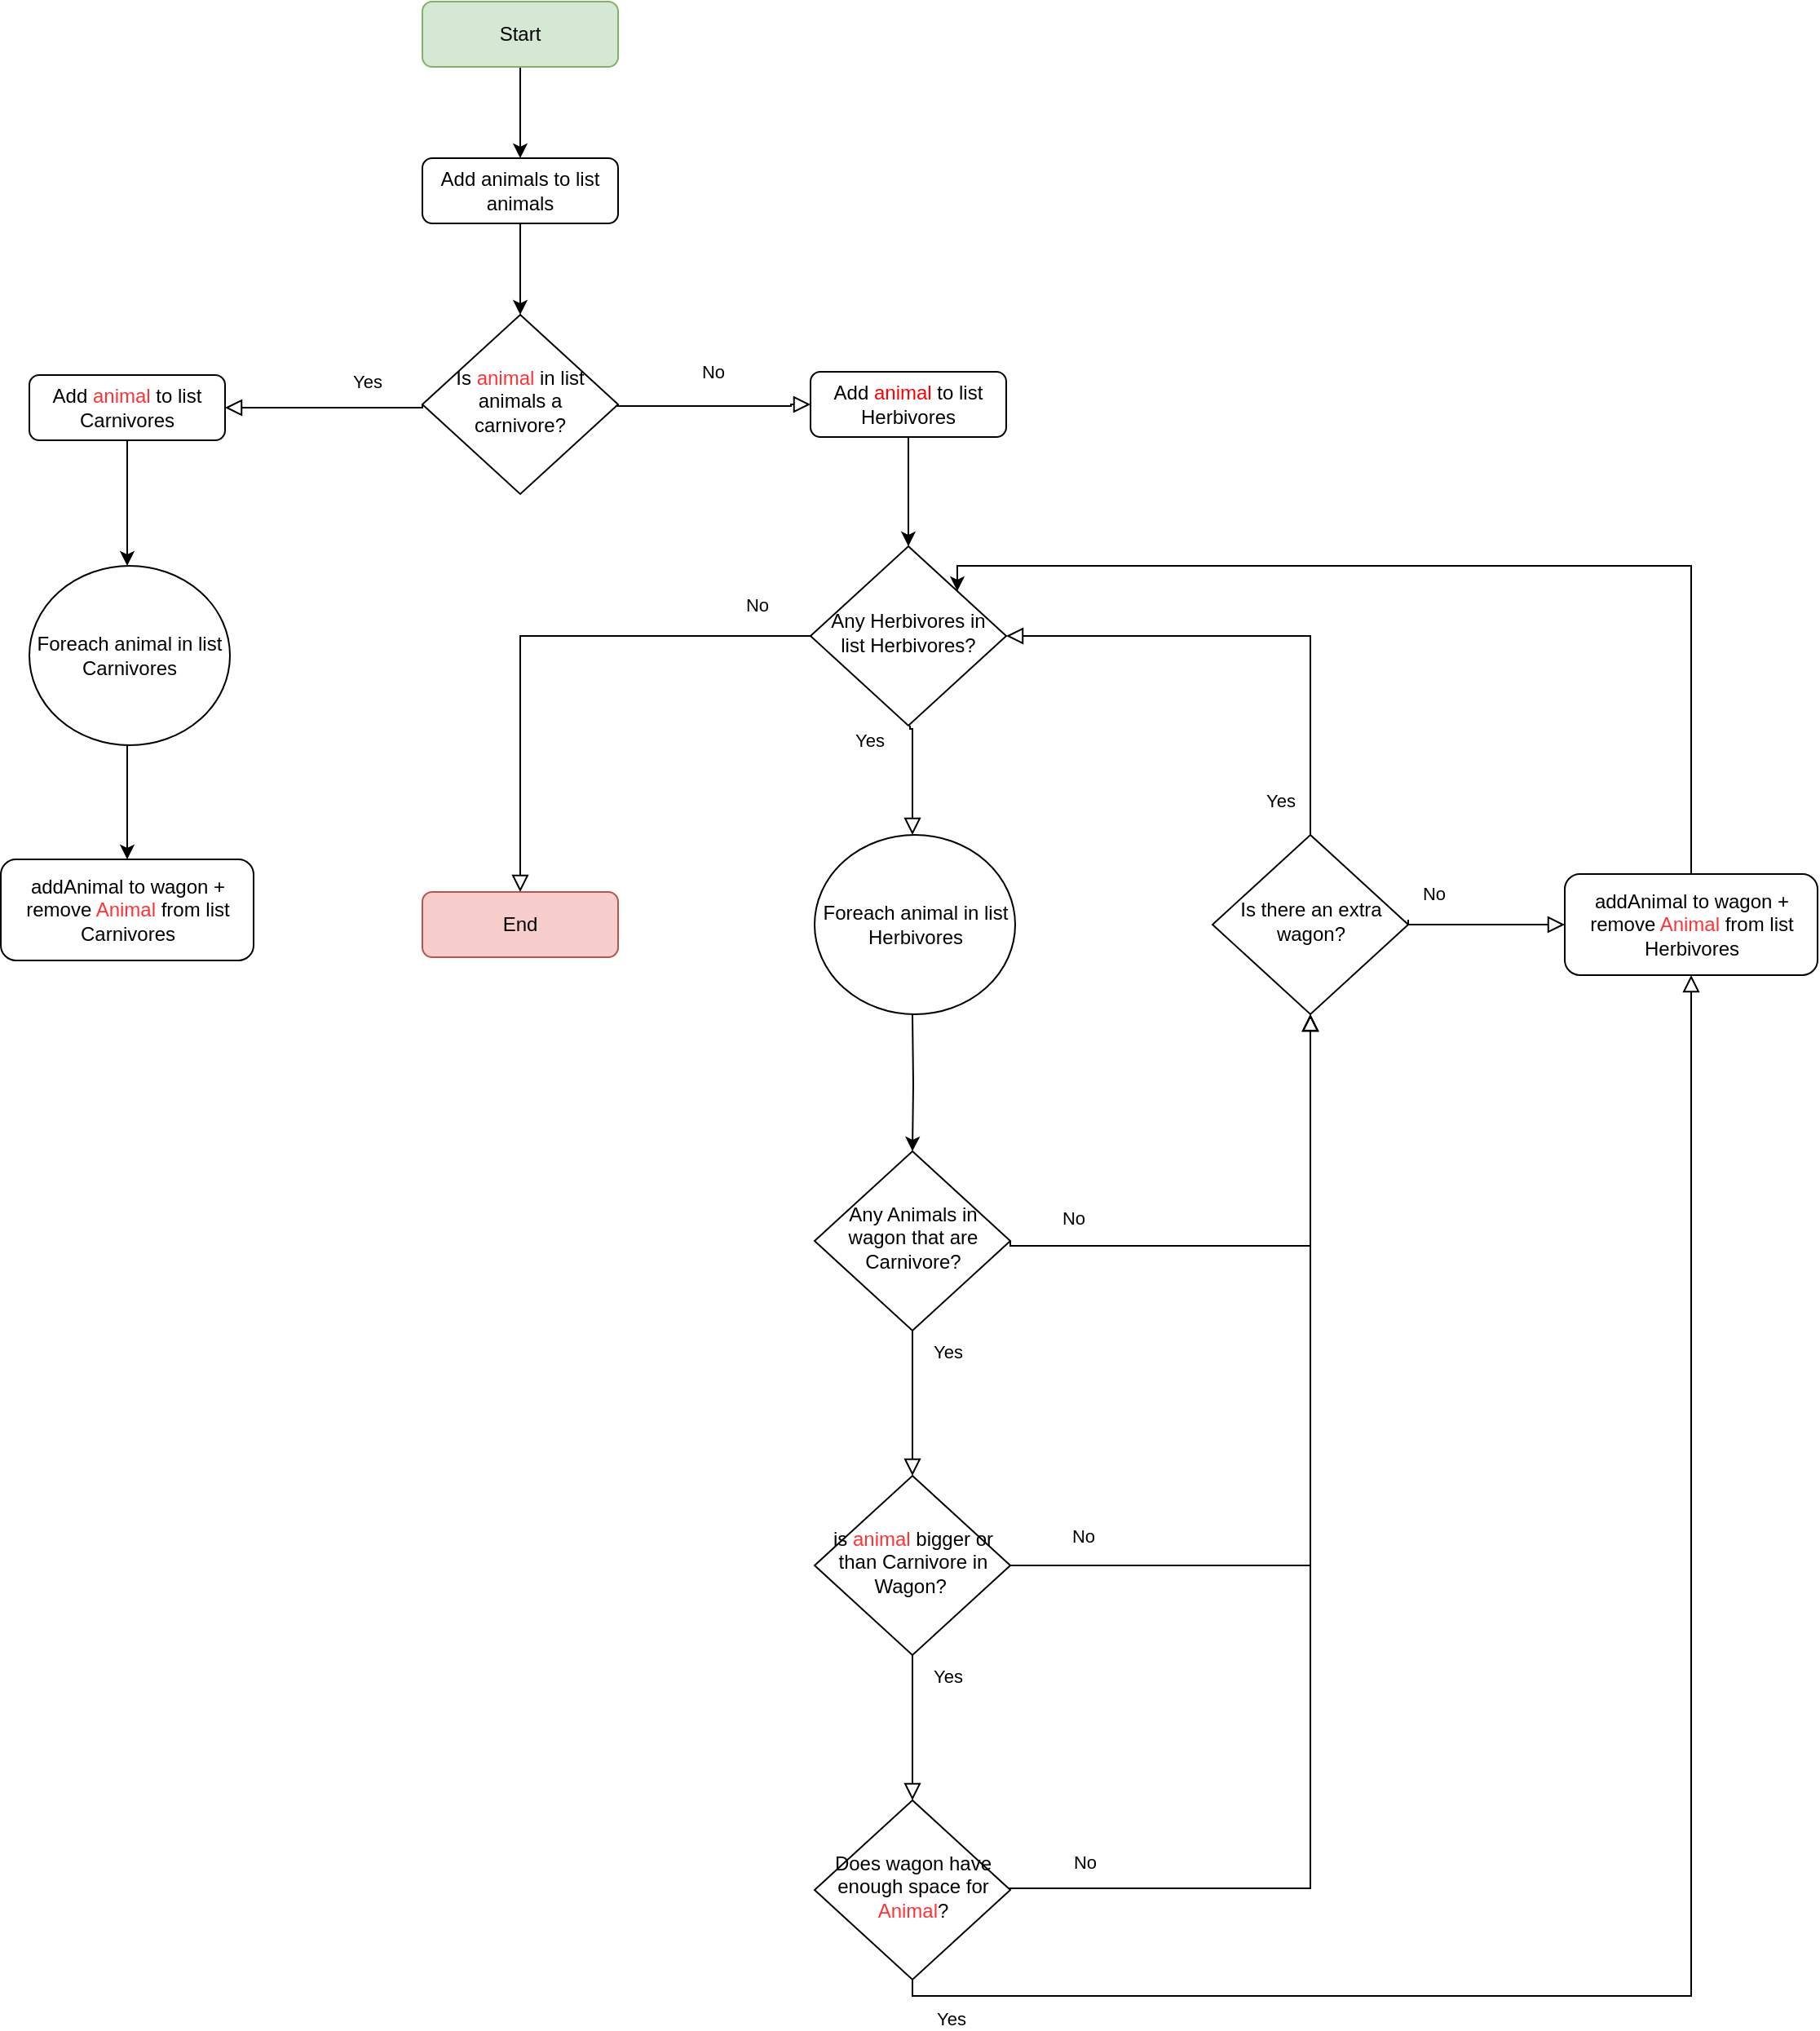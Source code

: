 <mxfile version="18.0.7" type="device"><diagram id="C5RBs43oDa-KdzZeNtuy" name="Page-1"><mxGraphModel dx="1599" dy="2456" grid="0" gridSize="10" guides="1" tooltips="1" connect="1" arrows="1" fold="1" page="1" pageScale="1" pageWidth="827" pageHeight="1169" math="0" shadow="0"><root><mxCell id="WIyWlLk6GJQsqaUBKTNV-0"/><mxCell id="WIyWlLk6GJQsqaUBKTNV-1" parent="WIyWlLk6GJQsqaUBKTNV-0"/><mxCell id="zPwgkGLQ1W0hF-BKQXLD-33" style="edgeStyle=orthogonalEdgeStyle;rounded=0;orthogonalLoop=1;jettySize=auto;html=1;entryX=0.5;entryY=0;entryDx=0;entryDy=0;fontColor=#000000;" edge="1" parent="WIyWlLk6GJQsqaUBKTNV-1" source="I2GYmeGurqsiF2GOW9rV-10" target="I2GYmeGurqsiF2GOW9rV-21"><mxGeometry relative="1" as="geometry"/></mxCell><mxCell id="I2GYmeGurqsiF2GOW9rV-10" value="Start" style="rounded=1;whiteSpace=wrap;html=1;fontSize=12;glass=0;strokeWidth=1;shadow=0;fillColor=#d5e8d4;strokeColor=#82b366;" parent="WIyWlLk6GJQsqaUBKTNV-1" vertex="1"><mxGeometry x="1382" y="-77" width="120" height="40" as="geometry"/></mxCell><mxCell id="I2GYmeGurqsiF2GOW9rV-20" value="Is &lt;font color=&quot;#ff3333&quot;&gt;animal &lt;/font&gt;in list animals a carnivore?" style="rhombus;whiteSpace=wrap;html=1;shadow=0;fontFamily=Helvetica;fontSize=12;align=center;strokeWidth=1;spacing=6;spacingTop=-4;" parent="WIyWlLk6GJQsqaUBKTNV-1" vertex="1"><mxGeometry x="1382" y="115" width="120" height="110" as="geometry"/></mxCell><mxCell id="zPwgkGLQ1W0hF-BKQXLD-34" style="edgeStyle=orthogonalEdgeStyle;rounded=0;orthogonalLoop=1;jettySize=auto;html=1;fontColor=#000000;" edge="1" parent="WIyWlLk6GJQsqaUBKTNV-1" source="I2GYmeGurqsiF2GOW9rV-21" target="I2GYmeGurqsiF2GOW9rV-20"><mxGeometry relative="1" as="geometry"/></mxCell><mxCell id="I2GYmeGurqsiF2GOW9rV-21" value="Add animals to list animals" style="rounded=1;whiteSpace=wrap;html=1;fontSize=12;glass=0;strokeWidth=1;shadow=0;" parent="WIyWlLk6GJQsqaUBKTNV-1" vertex="1"><mxGeometry x="1382" y="19" width="120" height="40" as="geometry"/></mxCell><mxCell id="I2GYmeGurqsiF2GOW9rV-23" value="Yes" style="rounded=0;html=1;jettySize=auto;orthogonalLoop=1;fontSize=11;endArrow=block;endFill=0;endSize=8;strokeWidth=1;shadow=0;labelBackgroundColor=none;edgeStyle=orthogonalEdgeStyle;exitX=0;exitY=0.5;exitDx=0;exitDy=0;entryX=1;entryY=0.5;entryDx=0;entryDy=0;" parent="WIyWlLk6GJQsqaUBKTNV-1" source="I2GYmeGurqsiF2GOW9rV-20" target="I2GYmeGurqsiF2GOW9rV-24" edge="1"><mxGeometry x="-0.431" y="-16" relative="1" as="geometry"><mxPoint x="-1" as="offset"/><mxPoint x="1186" y="172" as="sourcePoint"/><mxPoint x="1261" y="172" as="targetPoint"/><Array as="points"><mxPoint x="1382" y="172"/></Array></mxGeometry></mxCell><mxCell id="I2GYmeGurqsiF2GOW9rV-29" style="edgeStyle=orthogonalEdgeStyle;rounded=0;orthogonalLoop=1;jettySize=auto;html=1;entryX=0.5;entryY=0;entryDx=0;entryDy=0;" parent="WIyWlLk6GJQsqaUBKTNV-1" source="I2GYmeGurqsiF2GOW9rV-24" edge="1"><mxGeometry relative="1" as="geometry"><mxPoint x="1201" y="269" as="targetPoint"/></mxGeometry></mxCell><mxCell id="I2GYmeGurqsiF2GOW9rV-24" value="Add &lt;font color=&quot;#ff3333&quot;&gt;animal &lt;/font&gt;to list Carnivores" style="rounded=1;whiteSpace=wrap;html=1;fontSize=12;glass=0;strokeWidth=1;shadow=0;" parent="WIyWlLk6GJQsqaUBKTNV-1" vertex="1"><mxGeometry x="1141" y="152" width="120" height="40" as="geometry"/></mxCell><mxCell id="I2GYmeGurqsiF2GOW9rV-25" value="No" style="rounded=0;html=1;jettySize=auto;orthogonalLoop=1;fontSize=11;endArrow=block;endFill=0;endSize=8;strokeWidth=1;shadow=0;labelBackgroundColor=none;edgeStyle=orthogonalEdgeStyle;exitX=1;exitY=0.5;exitDx=0;exitDy=0;entryX=0;entryY=0.5;entryDx=0;entryDy=0;" parent="WIyWlLk6GJQsqaUBKTNV-1" source="I2GYmeGurqsiF2GOW9rV-20" target="I2GYmeGurqsiF2GOW9rV-26" edge="1"><mxGeometry y="21" relative="1" as="geometry"><mxPoint x="-1" as="offset"/><mxPoint x="1528" y="171.29" as="sourcePoint"/><mxPoint x="1618" y="171.29" as="targetPoint"/><Array as="points"><mxPoint x="1608" y="171"/></Array></mxGeometry></mxCell><mxCell id="zPwgkGLQ1W0hF-BKQXLD-25" style="edgeStyle=orthogonalEdgeStyle;rounded=0;orthogonalLoop=1;jettySize=auto;html=1;fontColor=#000000;" edge="1" parent="WIyWlLk6GJQsqaUBKTNV-1" source="I2GYmeGurqsiF2GOW9rV-26" target="zPwgkGLQ1W0hF-BKQXLD-23"><mxGeometry relative="1" as="geometry"/></mxCell><mxCell id="I2GYmeGurqsiF2GOW9rV-26" value="Add &lt;font color=&quot;#ff0000&quot;&gt;animal &lt;/font&gt;to list Herbivores" style="rounded=1;whiteSpace=wrap;html=1;fontSize=12;glass=0;strokeWidth=1;shadow=0;" parent="WIyWlLk6GJQsqaUBKTNV-1" vertex="1"><mxGeometry x="1620" y="150" width="120" height="40" as="geometry"/></mxCell><mxCell id="I2GYmeGurqsiF2GOW9rV-30" style="edgeStyle=orthogonalEdgeStyle;rounded=0;orthogonalLoop=1;jettySize=auto;html=1;entryX=0.5;entryY=0;entryDx=0;entryDy=0;" parent="WIyWlLk6GJQsqaUBKTNV-1" edge="1"><mxGeometry relative="1" as="geometry"><mxPoint x="1201" y="379" as="sourcePoint"/><mxPoint x="1201" y="449" as="targetPoint"/></mxGeometry></mxCell><mxCell id="zPwgkGLQ1W0hF-BKQXLD-22" style="edgeStyle=orthogonalEdgeStyle;rounded=0;orthogonalLoop=1;jettySize=auto;html=1;fontColor=#000000;" edge="1" parent="WIyWlLk6GJQsqaUBKTNV-1" target="zPwgkGLQ1W0hF-BKQXLD-0"><mxGeometry relative="1" as="geometry"><mxPoint x="1682.5" y="544" as="sourcePoint"/></mxGeometry></mxCell><mxCell id="zPwgkGLQ1W0hF-BKQXLD-0" value="Any Animals in wagon that are Carnivore?" style="rhombus;whiteSpace=wrap;html=1;shadow=0;fontFamily=Helvetica;fontSize=12;align=center;strokeWidth=1;spacing=6;spacingTop=-4;" vertex="1" parent="WIyWlLk6GJQsqaUBKTNV-1"><mxGeometry x="1622.5" y="628" width="120" height="110" as="geometry"/></mxCell><mxCell id="zPwgkGLQ1W0hF-BKQXLD-2" value="No" style="edgeStyle=orthogonalEdgeStyle;rounded=0;html=1;jettySize=auto;orthogonalLoop=1;fontSize=11;endArrow=block;endFill=0;endSize=8;strokeWidth=1;shadow=0;labelBackgroundColor=none;exitX=1;exitY=0.5;exitDx=0;exitDy=0;entryX=0.5;entryY=1;entryDx=0;entryDy=0;" edge="1" parent="WIyWlLk6GJQsqaUBKTNV-1" source="zPwgkGLQ1W0hF-BKQXLD-0" target="zPwgkGLQ1W0hF-BKQXLD-16"><mxGeometry x="-0.751" y="17" relative="1" as="geometry"><mxPoint as="offset"/><mxPoint x="1762.5" y="685" as="sourcePoint"/><mxPoint x="1877.5" y="686" as="targetPoint"/><Array as="points"><mxPoint x="1742.5" y="686"/><mxPoint x="1926.5" y="686"/></Array></mxGeometry></mxCell><mxCell id="zPwgkGLQ1W0hF-BKQXLD-4" value="Yes" style="rounded=0;html=1;jettySize=auto;orthogonalLoop=1;fontSize=11;endArrow=block;endFill=0;endSize=8;strokeWidth=1;shadow=0;labelBackgroundColor=none;edgeStyle=orthogonalEdgeStyle;exitX=0.5;exitY=1;exitDx=0;exitDy=0;" edge="1" parent="WIyWlLk6GJQsqaUBKTNV-1" source="zPwgkGLQ1W0hF-BKQXLD-0" target="zPwgkGLQ1W0hF-BKQXLD-5"><mxGeometry x="-0.705" y="21" relative="1" as="geometry"><mxPoint as="offset"/><mxPoint x="1696.5" y="773" as="sourcePoint"/><mxPoint x="1682.5" y="826" as="targetPoint"/><Array as="points"/></mxGeometry></mxCell><mxCell id="zPwgkGLQ1W0hF-BKQXLD-5" value="is &lt;font color=&quot;#ff3333&quot;&gt;animal &lt;/font&gt;bigger or than Carnivore in Wagon?&amp;nbsp;" style="rhombus;whiteSpace=wrap;html=1;shadow=0;fontFamily=Helvetica;fontSize=12;align=center;strokeWidth=1;spacing=6;spacingTop=-4;" vertex="1" parent="WIyWlLk6GJQsqaUBKTNV-1"><mxGeometry x="1622.5" y="827" width="120" height="110" as="geometry"/></mxCell><mxCell id="zPwgkGLQ1W0hF-BKQXLD-8" value="No" style="edgeStyle=orthogonalEdgeStyle;rounded=0;html=1;jettySize=auto;orthogonalLoop=1;fontSize=11;endArrow=block;endFill=0;endSize=8;strokeWidth=1;shadow=0;labelBackgroundColor=none;exitX=1;exitY=0.5;exitDx=0;exitDy=0;entryX=0.5;entryY=1;entryDx=0;entryDy=0;" edge="1" parent="WIyWlLk6GJQsqaUBKTNV-1" source="zPwgkGLQ1W0hF-BKQXLD-5" target="zPwgkGLQ1W0hF-BKQXLD-16"><mxGeometry x="-0.829" y="18" relative="1" as="geometry"><mxPoint as="offset"/><mxPoint x="1767.5" y="880.5" as="sourcePoint"/><mxPoint x="1877.5" y="884" as="targetPoint"/><Array as="points"><mxPoint x="1926.5" y="882"/></Array></mxGeometry></mxCell><mxCell id="zPwgkGLQ1W0hF-BKQXLD-10" value="Yes" style="rounded=0;html=1;jettySize=auto;orthogonalLoop=1;fontSize=11;endArrow=block;endFill=0;endSize=8;strokeWidth=1;shadow=0;labelBackgroundColor=none;edgeStyle=orthogonalEdgeStyle;exitX=0.5;exitY=1;exitDx=0;exitDy=0;entryX=0.5;entryY=0;entryDx=0;entryDy=0;" edge="1" parent="WIyWlLk6GJQsqaUBKTNV-1" source="zPwgkGLQ1W0hF-BKQXLD-5"><mxGeometry x="-0.705" y="21" relative="1" as="geometry"><mxPoint as="offset"/><mxPoint x="1682" y="941" as="sourcePoint"/><mxPoint x="1682.5" y="1026" as="targetPoint"/><Array as="points"/></mxGeometry></mxCell><mxCell id="zPwgkGLQ1W0hF-BKQXLD-12" value="Does wagon have enough space for &lt;font color=&quot;#ff3333&quot;&gt;Animal&lt;/font&gt;?" style="rhombus;whiteSpace=wrap;html=1;shadow=0;fontFamily=Helvetica;fontSize=12;align=center;strokeWidth=1;spacing=6;spacingTop=-4;" vertex="1" parent="WIyWlLk6GJQsqaUBKTNV-1"><mxGeometry x="1622.5" y="1026" width="120" height="110" as="geometry"/></mxCell><mxCell id="zPwgkGLQ1W0hF-BKQXLD-13" value="No" style="edgeStyle=orthogonalEdgeStyle;rounded=0;html=1;jettySize=auto;orthogonalLoop=1;fontSize=11;endArrow=block;endFill=0;endSize=8;strokeWidth=1;shadow=0;labelBackgroundColor=none;entryX=0.5;entryY=1;entryDx=0;entryDy=0;" edge="1" parent="WIyWlLk6GJQsqaUBKTNV-1" source="zPwgkGLQ1W0hF-BKQXLD-12" target="zPwgkGLQ1W0hF-BKQXLD-16"><mxGeometry x="-0.87" y="16" relative="1" as="geometry"><mxPoint as="offset"/><mxPoint x="1742.5" y="1080" as="sourcePoint"/><mxPoint x="1877.5" y="1082" as="targetPoint"/><Array as="points"><mxPoint x="1926.5" y="1080"/></Array></mxGeometry></mxCell><mxCell id="zPwgkGLQ1W0hF-BKQXLD-14" value="Yes" style="rounded=0;html=1;jettySize=auto;orthogonalLoop=1;fontSize=11;endArrow=block;endFill=0;endSize=8;strokeWidth=1;shadow=0;labelBackgroundColor=none;edgeStyle=orthogonalEdgeStyle;entryX=0.5;entryY=1;entryDx=0;entryDy=0;" edge="1" parent="WIyWlLk6GJQsqaUBKTNV-1" source="zPwgkGLQ1W0hF-BKQXLD-12" target="zPwgkGLQ1W0hF-BKQXLD-24"><mxGeometry x="-0.94" y="-14" relative="1" as="geometry"><mxPoint as="offset"/><mxPoint x="1682" y="1136" as="sourcePoint"/><mxPoint x="1682.5" y="1205" as="targetPoint"/><Array as="points"><mxPoint x="1683" y="1146"/><mxPoint x="2160" y="1146"/></Array></mxGeometry></mxCell><mxCell id="zPwgkGLQ1W0hF-BKQXLD-16" value="Is there an extra wagon?" style="rhombus;whiteSpace=wrap;html=1;shadow=0;fontFamily=Helvetica;fontSize=12;align=center;strokeWidth=1;spacing=6;spacingTop=-4;" vertex="1" parent="WIyWlLk6GJQsqaUBKTNV-1"><mxGeometry x="1866.5" y="434" width="120" height="110" as="geometry"/></mxCell><mxCell id="zPwgkGLQ1W0hF-BKQXLD-18" value="Yes" style="rounded=0;html=1;jettySize=auto;orthogonalLoop=1;fontSize=11;endArrow=block;endFill=0;endSize=8;strokeWidth=1;shadow=0;labelBackgroundColor=none;edgeStyle=orthogonalEdgeStyle;exitX=0.5;exitY=0;exitDx=0;exitDy=0;entryX=1;entryY=0.5;entryDx=0;entryDy=0;" edge="1" parent="WIyWlLk6GJQsqaUBKTNV-1" source="zPwgkGLQ1W0hF-BKQXLD-16" target="zPwgkGLQ1W0hF-BKQXLD-23"><mxGeometry x="-0.864" y="20" relative="1" as="geometry"><mxPoint x="1" as="offset"/><mxPoint x="1692.5" y="748" as="sourcePoint"/><mxPoint x="1692.5" y="837" as="targetPoint"/><Array as="points"/></mxGeometry></mxCell><mxCell id="zPwgkGLQ1W0hF-BKQXLD-19" value="No" style="edgeStyle=orthogonalEdgeStyle;rounded=0;html=1;jettySize=auto;orthogonalLoop=1;fontSize=11;endArrow=block;endFill=0;endSize=8;strokeWidth=1;shadow=0;labelBackgroundColor=none;exitX=1;exitY=0.5;exitDx=0;exitDy=0;" edge="1" parent="WIyWlLk6GJQsqaUBKTNV-1" target="zPwgkGLQ1W0hF-BKQXLD-24"><mxGeometry x="-0.636" y="19" relative="1" as="geometry"><mxPoint as="offset"/><mxPoint x="1986.5" y="486" as="sourcePoint"/><mxPoint x="2102.5" y="489" as="targetPoint"/><Array as="points"><mxPoint x="1986.5" y="489"/></Array></mxGeometry></mxCell><mxCell id="zPwgkGLQ1W0hF-BKQXLD-23" value="Any Herbivores in list Herbivores?" style="rhombus;whiteSpace=wrap;html=1;shadow=0;fontFamily=Helvetica;fontSize=12;align=center;strokeWidth=1;spacing=6;spacingTop=-4;" vertex="1" parent="WIyWlLk6GJQsqaUBKTNV-1"><mxGeometry x="1620" y="257" width="120" height="110" as="geometry"/></mxCell><mxCell id="zPwgkGLQ1W0hF-BKQXLD-46" style="edgeStyle=orthogonalEdgeStyle;rounded=0;orthogonalLoop=1;jettySize=auto;html=1;entryX=1;entryY=0;entryDx=0;entryDy=0;fontColor=#FF3333;" edge="1" parent="WIyWlLk6GJQsqaUBKTNV-1" source="zPwgkGLQ1W0hF-BKQXLD-24" target="zPwgkGLQ1W0hF-BKQXLD-23"><mxGeometry relative="1" as="geometry"><Array as="points"><mxPoint x="2160" y="269"/><mxPoint x="1710" y="269"/></Array></mxGeometry></mxCell><mxCell id="zPwgkGLQ1W0hF-BKQXLD-24" value="addAnimal to wagon + remove &lt;font color=&quot;#ff3333&quot;&gt;Animal &lt;/font&gt;from list Herbivores" style="rounded=1;whiteSpace=wrap;html=1;fontSize=12;glass=0;strokeWidth=1;shadow=0;" vertex="1" parent="WIyWlLk6GJQsqaUBKTNV-1"><mxGeometry x="2082.5" y="458" width="155" height="62" as="geometry"/></mxCell><mxCell id="zPwgkGLQ1W0hF-BKQXLD-30" value="Yes" style="rounded=0;html=1;jettySize=auto;orthogonalLoop=1;fontSize=11;endArrow=block;endFill=0;endSize=8;strokeWidth=1;shadow=0;labelBackgroundColor=none;edgeStyle=orthogonalEdgeStyle;exitX=0;exitY=0.5;exitDx=0;exitDy=0;entryX=0.5;entryY=0;entryDx=0;entryDy=0;" edge="1" parent="WIyWlLk6GJQsqaUBKTNV-1"><mxGeometry x="-0.942" y="-26" relative="1" as="geometry"><mxPoint x="-25" y="-19" as="offset"/><mxPoint x="1681" y="367" as="sourcePoint"/><mxPoint x="1682.5" y="434" as="targetPoint"/><Array as="points"><mxPoint x="1681" y="369"/><mxPoint x="1683" y="369"/></Array></mxGeometry></mxCell><mxCell id="zPwgkGLQ1W0hF-BKQXLD-32" value="End" style="rounded=1;whiteSpace=wrap;html=1;fontSize=12;glass=0;strokeWidth=1;shadow=0;fillColor=#f8cecc;strokeColor=#b85450;" vertex="1" parent="WIyWlLk6GJQsqaUBKTNV-1"><mxGeometry x="1382" y="469" width="120" height="40" as="geometry"/></mxCell><mxCell id="zPwgkGLQ1W0hF-BKQXLD-35" value="addAnimal to wagon + remove &lt;font color=&quot;#ff3333&quot;&gt;Animal &lt;/font&gt;from list Carnivores" style="rounded=1;whiteSpace=wrap;html=1;fontSize=12;glass=0;strokeWidth=1;shadow=0;" vertex="1" parent="WIyWlLk6GJQsqaUBKTNV-1"><mxGeometry x="1123.5" y="449" width="155" height="62" as="geometry"/></mxCell><mxCell id="zPwgkGLQ1W0hF-BKQXLD-37" value="No" style="edgeStyle=orthogonalEdgeStyle;rounded=0;html=1;jettySize=auto;orthogonalLoop=1;fontSize=11;endArrow=block;endFill=0;endSize=8;strokeWidth=1;shadow=0;labelBackgroundColor=none;exitX=0;exitY=0.5;exitDx=0;exitDy=0;entryX=0.5;entryY=0;entryDx=0;entryDy=0;" edge="1" parent="WIyWlLk6GJQsqaUBKTNV-1" source="zPwgkGLQ1W0hF-BKQXLD-23" target="zPwgkGLQ1W0hF-BKQXLD-32"><mxGeometry x="-0.803" y="-19" relative="1" as="geometry"><mxPoint as="offset"/><mxPoint x="870" y="382.5" as="sourcePoint"/><mxPoint x="930" y="470" as="targetPoint"/><Array as="points"><mxPoint x="1442" y="312"/></Array></mxGeometry></mxCell><mxCell id="zPwgkGLQ1W0hF-BKQXLD-43" value="&lt;span style=&quot;&quot;&gt;Foreach animal in list Carnivores&lt;/span&gt;" style="ellipse;whiteSpace=wrap;html=1;fontColor=#000000;" vertex="1" parent="WIyWlLk6GJQsqaUBKTNV-1"><mxGeometry x="1141" y="269" width="123" height="110" as="geometry"/></mxCell><mxCell id="zPwgkGLQ1W0hF-BKQXLD-44" value="Foreach animal in list Herbivores" style="ellipse;whiteSpace=wrap;html=1;fontColor=#000000;" vertex="1" parent="WIyWlLk6GJQsqaUBKTNV-1"><mxGeometry x="1622.5" y="434" width="123" height="110" as="geometry"/></mxCell></root></mxGraphModel></diagram></mxfile>